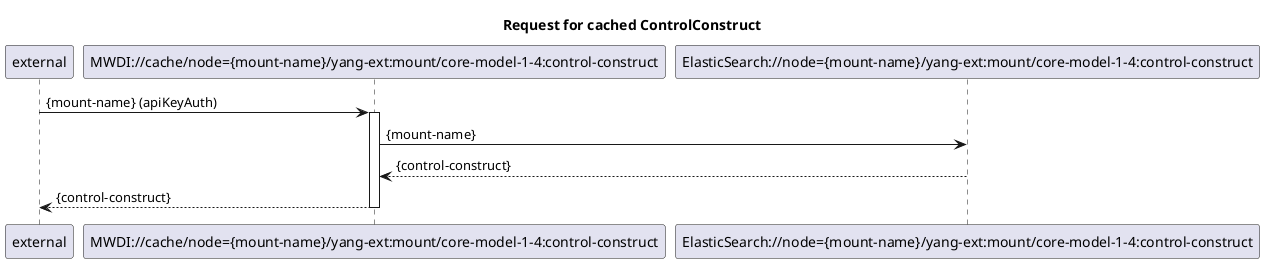 @startuml 200_CacheControlConstruct

title  Request for cached ControlConstruct

participant "external" as requestor
participant "MWDI://cache/node={mount-name}/yang-ext:mount/core-model-1-4:control-construct" as CacheControlConstruct
participant "ElasticSearch://node={mount-name}/yang-ext:mount/core-model-1-4:control-construct" as EsControlConstruct

requestor -> CacheControlConstruct: {mount-name} (apiKeyAuth)
activate CacheControlConstruct


CacheControlConstruct -> EsControlConstruct: {mount-name}
EsControlConstruct --> CacheControlConstruct: {control-construct}

CacheControlConstruct --> requestor: {control-construct}
deactivate CacheControlConstruct


@enduml